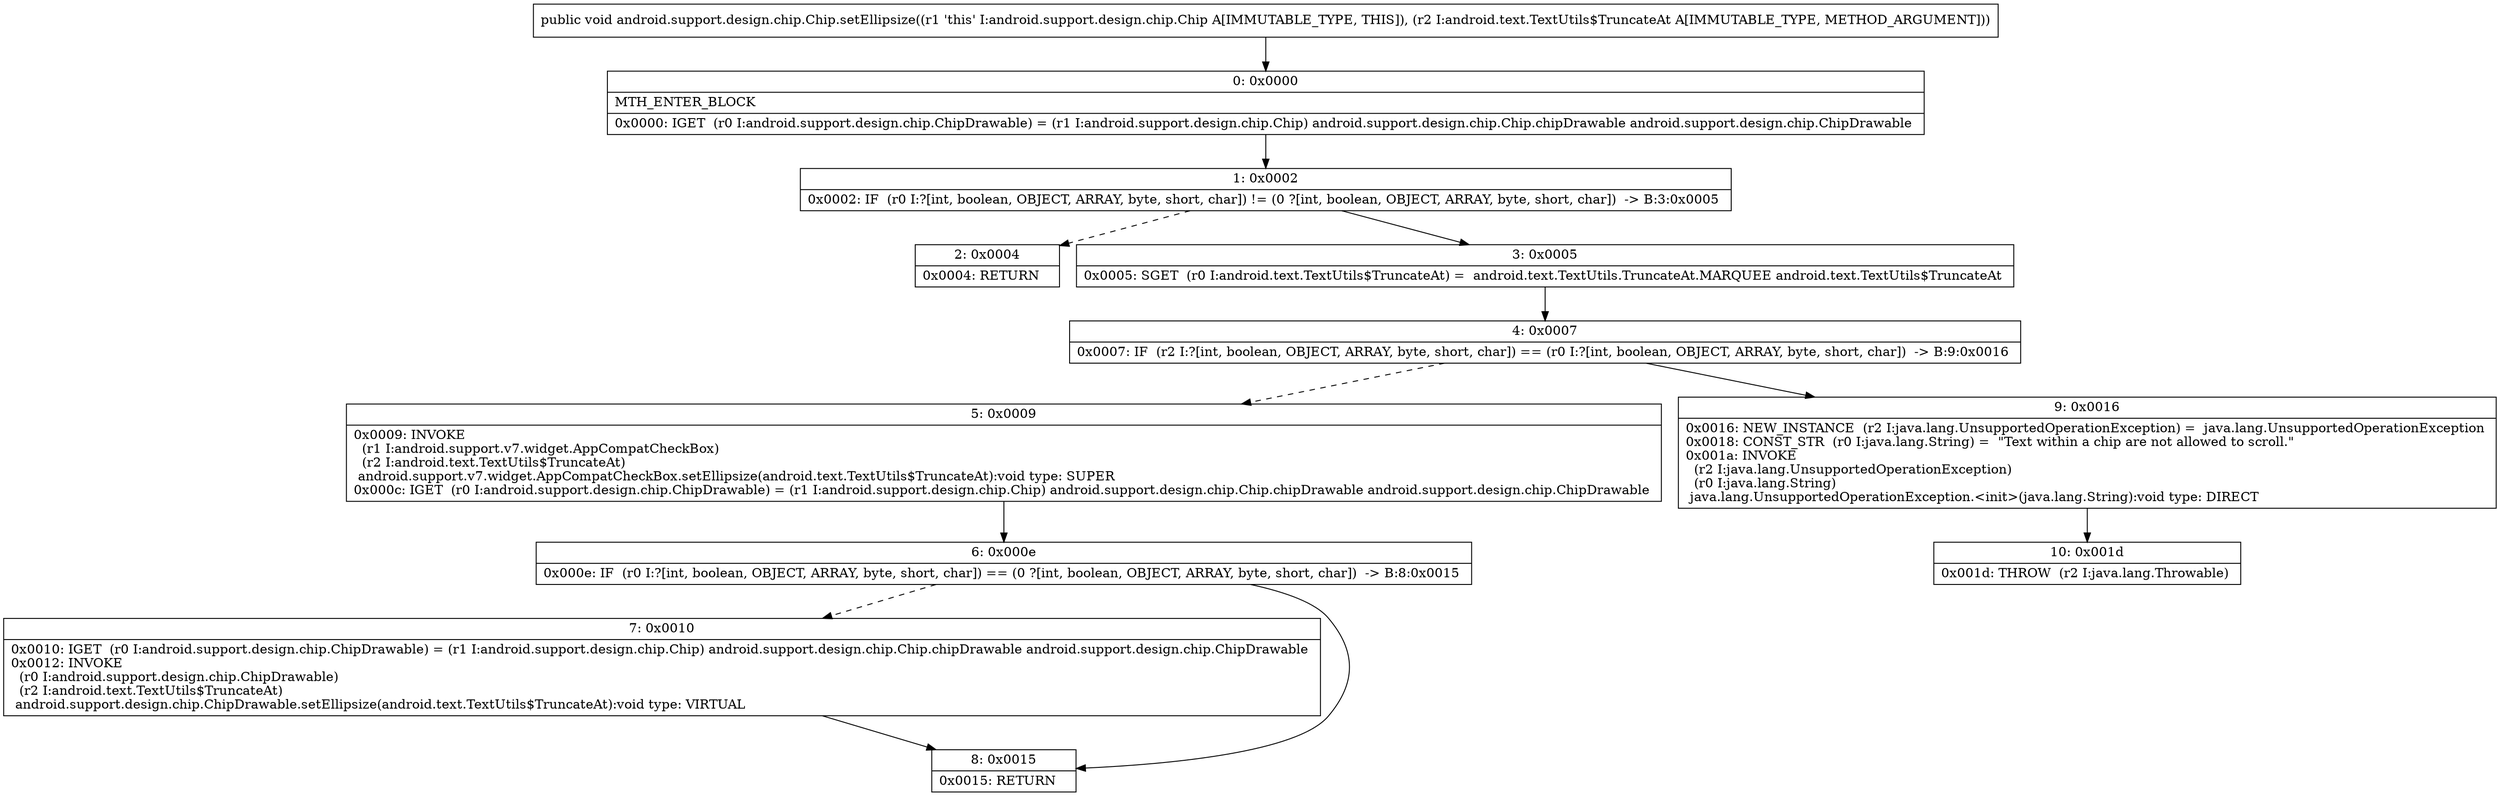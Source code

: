 digraph "CFG forandroid.support.design.chip.Chip.setEllipsize(Landroid\/text\/TextUtils$TruncateAt;)V" {
Node_0 [shape=record,label="{0\:\ 0x0000|MTH_ENTER_BLOCK\l|0x0000: IGET  (r0 I:android.support.design.chip.ChipDrawable) = (r1 I:android.support.design.chip.Chip) android.support.design.chip.Chip.chipDrawable android.support.design.chip.ChipDrawable \l}"];
Node_1 [shape=record,label="{1\:\ 0x0002|0x0002: IF  (r0 I:?[int, boolean, OBJECT, ARRAY, byte, short, char]) != (0 ?[int, boolean, OBJECT, ARRAY, byte, short, char])  \-\> B:3:0x0005 \l}"];
Node_2 [shape=record,label="{2\:\ 0x0004|0x0004: RETURN   \l}"];
Node_3 [shape=record,label="{3\:\ 0x0005|0x0005: SGET  (r0 I:android.text.TextUtils$TruncateAt) =  android.text.TextUtils.TruncateAt.MARQUEE android.text.TextUtils$TruncateAt \l}"];
Node_4 [shape=record,label="{4\:\ 0x0007|0x0007: IF  (r2 I:?[int, boolean, OBJECT, ARRAY, byte, short, char]) == (r0 I:?[int, boolean, OBJECT, ARRAY, byte, short, char])  \-\> B:9:0x0016 \l}"];
Node_5 [shape=record,label="{5\:\ 0x0009|0x0009: INVOKE  \l  (r1 I:android.support.v7.widget.AppCompatCheckBox)\l  (r2 I:android.text.TextUtils$TruncateAt)\l android.support.v7.widget.AppCompatCheckBox.setEllipsize(android.text.TextUtils$TruncateAt):void type: SUPER \l0x000c: IGET  (r0 I:android.support.design.chip.ChipDrawable) = (r1 I:android.support.design.chip.Chip) android.support.design.chip.Chip.chipDrawable android.support.design.chip.ChipDrawable \l}"];
Node_6 [shape=record,label="{6\:\ 0x000e|0x000e: IF  (r0 I:?[int, boolean, OBJECT, ARRAY, byte, short, char]) == (0 ?[int, boolean, OBJECT, ARRAY, byte, short, char])  \-\> B:8:0x0015 \l}"];
Node_7 [shape=record,label="{7\:\ 0x0010|0x0010: IGET  (r0 I:android.support.design.chip.ChipDrawable) = (r1 I:android.support.design.chip.Chip) android.support.design.chip.Chip.chipDrawable android.support.design.chip.ChipDrawable \l0x0012: INVOKE  \l  (r0 I:android.support.design.chip.ChipDrawable)\l  (r2 I:android.text.TextUtils$TruncateAt)\l android.support.design.chip.ChipDrawable.setEllipsize(android.text.TextUtils$TruncateAt):void type: VIRTUAL \l}"];
Node_8 [shape=record,label="{8\:\ 0x0015|0x0015: RETURN   \l}"];
Node_9 [shape=record,label="{9\:\ 0x0016|0x0016: NEW_INSTANCE  (r2 I:java.lang.UnsupportedOperationException) =  java.lang.UnsupportedOperationException \l0x0018: CONST_STR  (r0 I:java.lang.String) =  \"Text within a chip are not allowed to scroll.\" \l0x001a: INVOKE  \l  (r2 I:java.lang.UnsupportedOperationException)\l  (r0 I:java.lang.String)\l java.lang.UnsupportedOperationException.\<init\>(java.lang.String):void type: DIRECT \l}"];
Node_10 [shape=record,label="{10\:\ 0x001d|0x001d: THROW  (r2 I:java.lang.Throwable) \l}"];
MethodNode[shape=record,label="{public void android.support.design.chip.Chip.setEllipsize((r1 'this' I:android.support.design.chip.Chip A[IMMUTABLE_TYPE, THIS]), (r2 I:android.text.TextUtils$TruncateAt A[IMMUTABLE_TYPE, METHOD_ARGUMENT])) }"];
MethodNode -> Node_0;
Node_0 -> Node_1;
Node_1 -> Node_2[style=dashed];
Node_1 -> Node_3;
Node_3 -> Node_4;
Node_4 -> Node_5[style=dashed];
Node_4 -> Node_9;
Node_5 -> Node_6;
Node_6 -> Node_7[style=dashed];
Node_6 -> Node_8;
Node_7 -> Node_8;
Node_9 -> Node_10;
}

